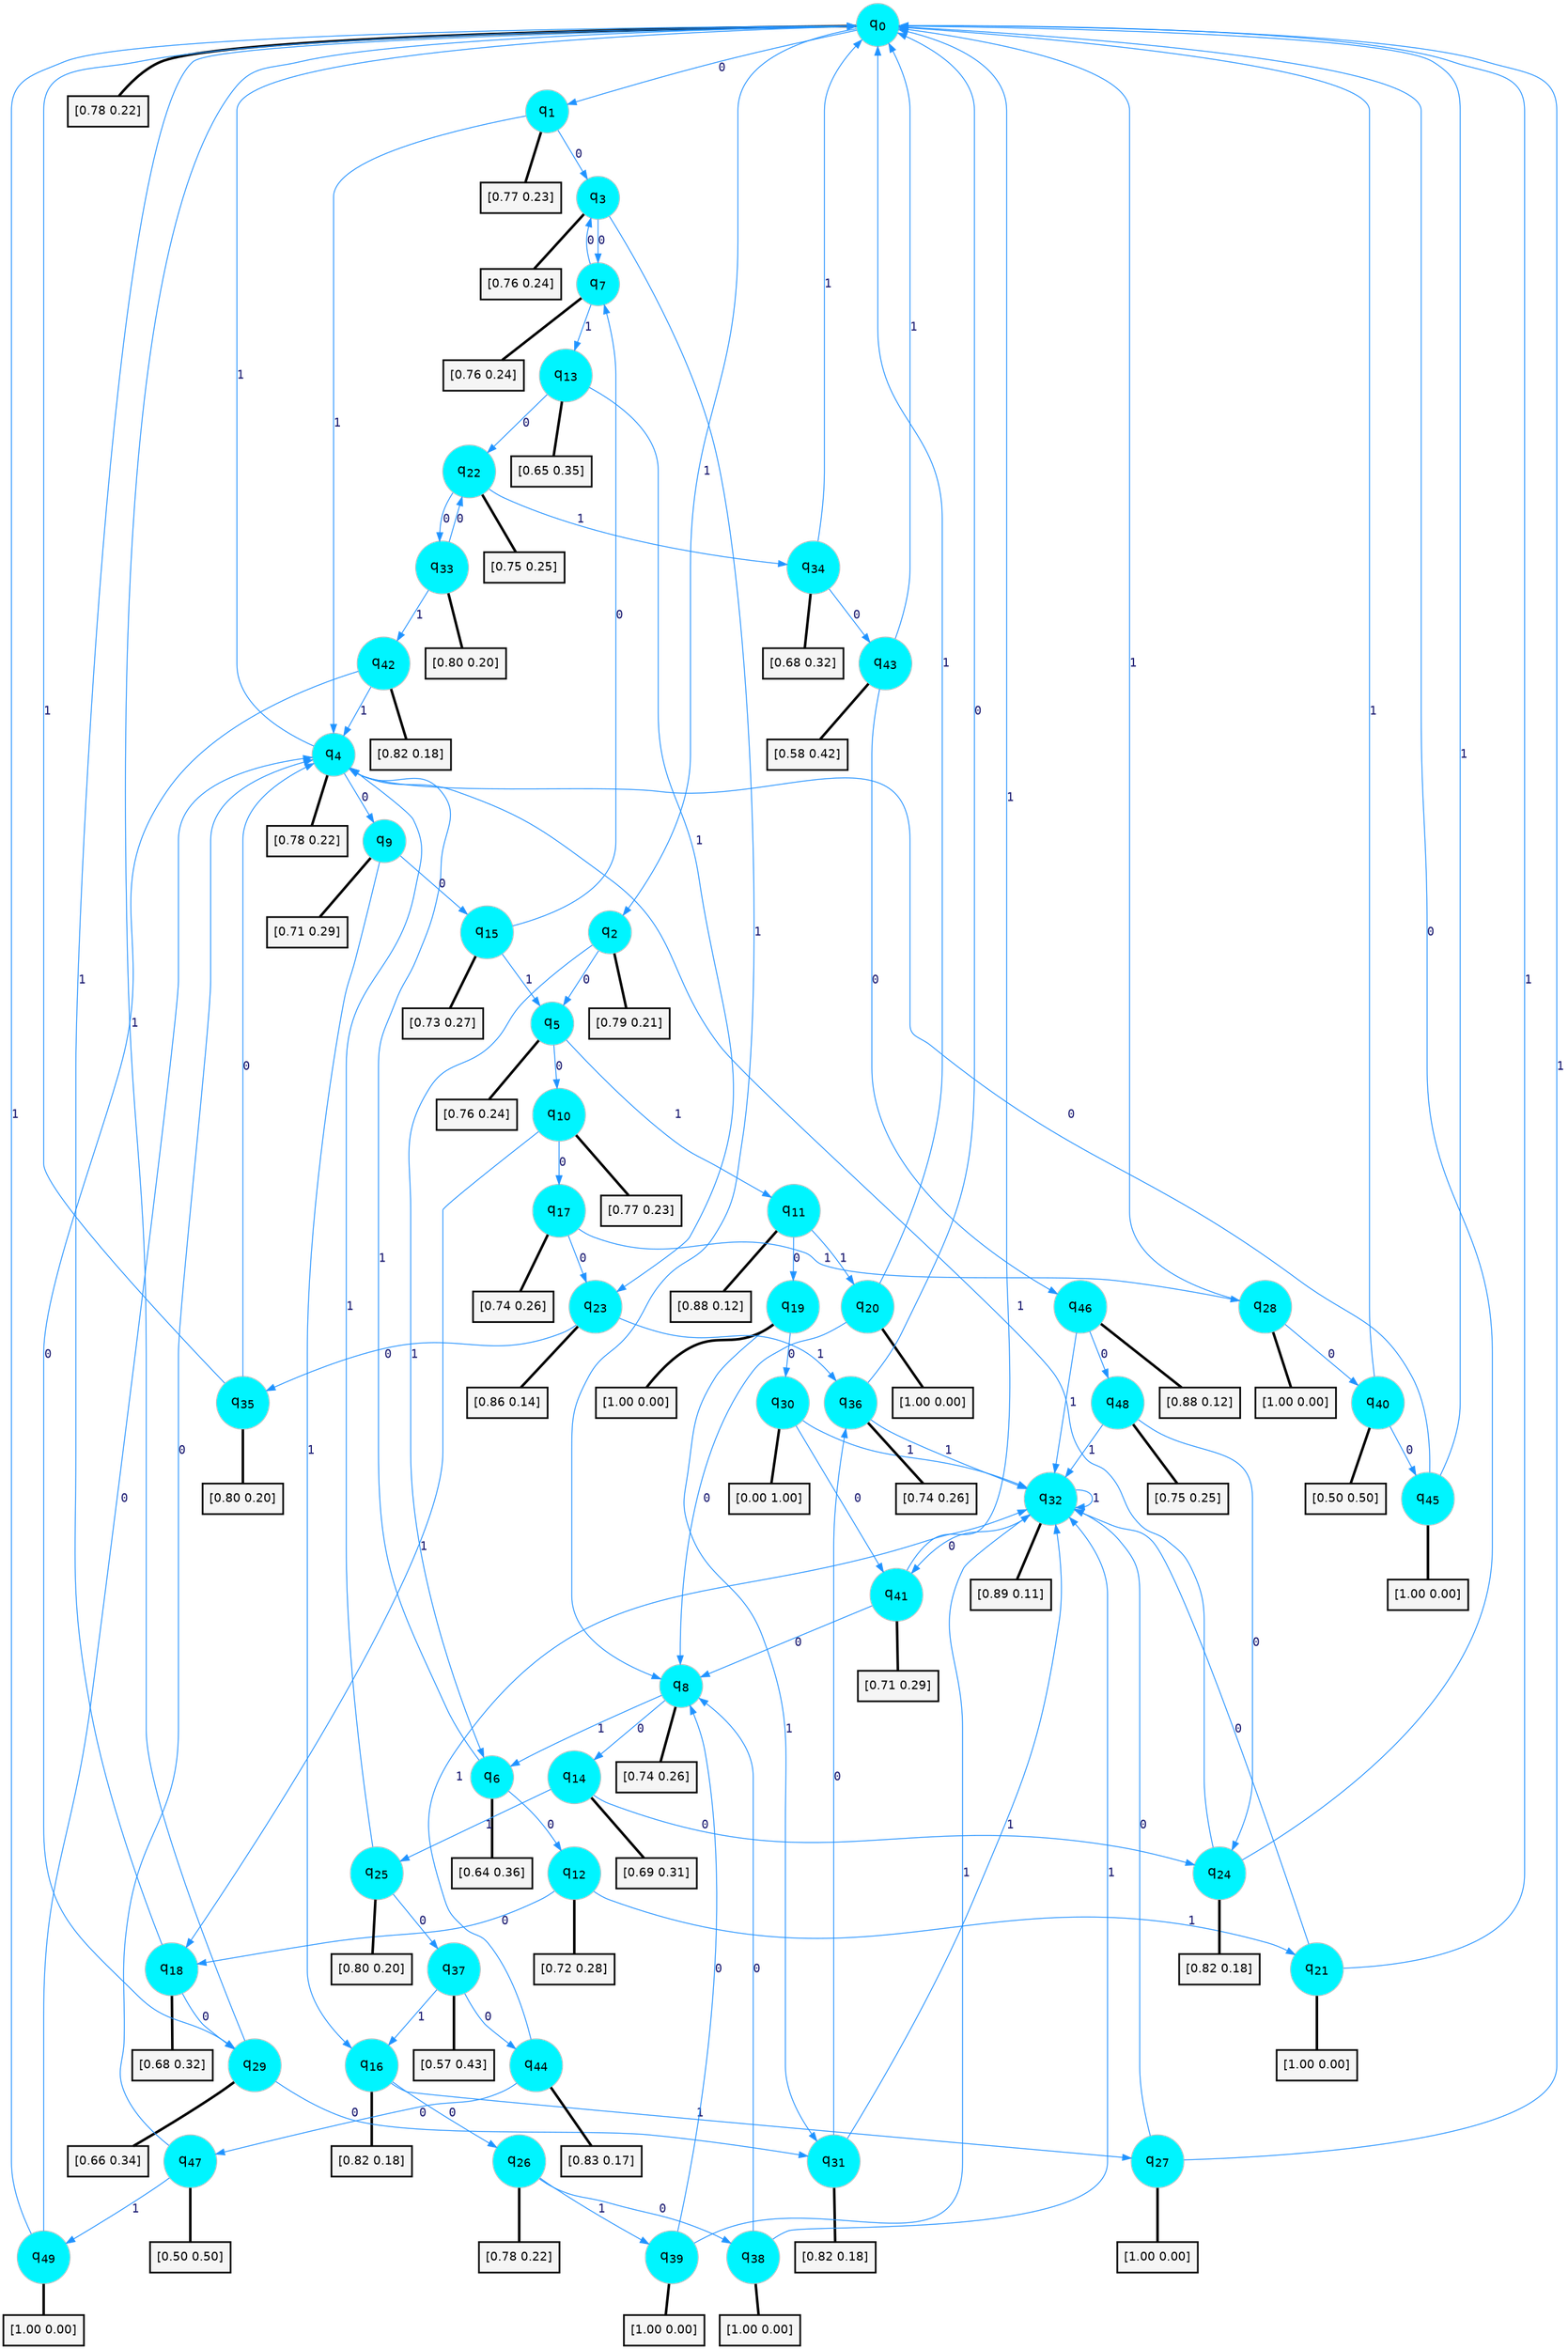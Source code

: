 digraph G {
graph [
bgcolor=transparent, dpi=300, rankdir=TD, size="40,25"];
node [
color=gray, fillcolor=turquoise1, fontcolor=black, fontname=Helvetica, fontsize=16, fontweight=bold, shape=circle, style=filled];
edge [
arrowsize=1, color=dodgerblue1, fontcolor=midnightblue, fontname=courier, fontweight=bold, penwidth=1, style=solid, weight=20];
0[label=<q<SUB>0</SUB>>];
1[label=<q<SUB>1</SUB>>];
2[label=<q<SUB>2</SUB>>];
3[label=<q<SUB>3</SUB>>];
4[label=<q<SUB>4</SUB>>];
5[label=<q<SUB>5</SUB>>];
6[label=<q<SUB>6</SUB>>];
7[label=<q<SUB>7</SUB>>];
8[label=<q<SUB>8</SUB>>];
9[label=<q<SUB>9</SUB>>];
10[label=<q<SUB>10</SUB>>];
11[label=<q<SUB>11</SUB>>];
12[label=<q<SUB>12</SUB>>];
13[label=<q<SUB>13</SUB>>];
14[label=<q<SUB>14</SUB>>];
15[label=<q<SUB>15</SUB>>];
16[label=<q<SUB>16</SUB>>];
17[label=<q<SUB>17</SUB>>];
18[label=<q<SUB>18</SUB>>];
19[label=<q<SUB>19</SUB>>];
20[label=<q<SUB>20</SUB>>];
21[label=<q<SUB>21</SUB>>];
22[label=<q<SUB>22</SUB>>];
23[label=<q<SUB>23</SUB>>];
24[label=<q<SUB>24</SUB>>];
25[label=<q<SUB>25</SUB>>];
26[label=<q<SUB>26</SUB>>];
27[label=<q<SUB>27</SUB>>];
28[label=<q<SUB>28</SUB>>];
29[label=<q<SUB>29</SUB>>];
30[label=<q<SUB>30</SUB>>];
31[label=<q<SUB>31</SUB>>];
32[label=<q<SUB>32</SUB>>];
33[label=<q<SUB>33</SUB>>];
34[label=<q<SUB>34</SUB>>];
35[label=<q<SUB>35</SUB>>];
36[label=<q<SUB>36</SUB>>];
37[label=<q<SUB>37</SUB>>];
38[label=<q<SUB>38</SUB>>];
39[label=<q<SUB>39</SUB>>];
40[label=<q<SUB>40</SUB>>];
41[label=<q<SUB>41</SUB>>];
42[label=<q<SUB>42</SUB>>];
43[label=<q<SUB>43</SUB>>];
44[label=<q<SUB>44</SUB>>];
45[label=<q<SUB>45</SUB>>];
46[label=<q<SUB>46</SUB>>];
47[label=<q<SUB>47</SUB>>];
48[label=<q<SUB>48</SUB>>];
49[label=<q<SUB>49</SUB>>];
50[label="[0.78 0.22]", shape=box,fontcolor=black, fontname=Helvetica, fontsize=14, penwidth=2, fillcolor=whitesmoke,color=black];
51[label="[0.77 0.23]", shape=box,fontcolor=black, fontname=Helvetica, fontsize=14, penwidth=2, fillcolor=whitesmoke,color=black];
52[label="[0.79 0.21]", shape=box,fontcolor=black, fontname=Helvetica, fontsize=14, penwidth=2, fillcolor=whitesmoke,color=black];
53[label="[0.76 0.24]", shape=box,fontcolor=black, fontname=Helvetica, fontsize=14, penwidth=2, fillcolor=whitesmoke,color=black];
54[label="[0.78 0.22]", shape=box,fontcolor=black, fontname=Helvetica, fontsize=14, penwidth=2, fillcolor=whitesmoke,color=black];
55[label="[0.76 0.24]", shape=box,fontcolor=black, fontname=Helvetica, fontsize=14, penwidth=2, fillcolor=whitesmoke,color=black];
56[label="[0.64 0.36]", shape=box,fontcolor=black, fontname=Helvetica, fontsize=14, penwidth=2, fillcolor=whitesmoke,color=black];
57[label="[0.76 0.24]", shape=box,fontcolor=black, fontname=Helvetica, fontsize=14, penwidth=2, fillcolor=whitesmoke,color=black];
58[label="[0.74 0.26]", shape=box,fontcolor=black, fontname=Helvetica, fontsize=14, penwidth=2, fillcolor=whitesmoke,color=black];
59[label="[0.71 0.29]", shape=box,fontcolor=black, fontname=Helvetica, fontsize=14, penwidth=2, fillcolor=whitesmoke,color=black];
60[label="[0.77 0.23]", shape=box,fontcolor=black, fontname=Helvetica, fontsize=14, penwidth=2, fillcolor=whitesmoke,color=black];
61[label="[0.88 0.12]", shape=box,fontcolor=black, fontname=Helvetica, fontsize=14, penwidth=2, fillcolor=whitesmoke,color=black];
62[label="[0.72 0.28]", shape=box,fontcolor=black, fontname=Helvetica, fontsize=14, penwidth=2, fillcolor=whitesmoke,color=black];
63[label="[0.65 0.35]", shape=box,fontcolor=black, fontname=Helvetica, fontsize=14, penwidth=2, fillcolor=whitesmoke,color=black];
64[label="[0.69 0.31]", shape=box,fontcolor=black, fontname=Helvetica, fontsize=14, penwidth=2, fillcolor=whitesmoke,color=black];
65[label="[0.73 0.27]", shape=box,fontcolor=black, fontname=Helvetica, fontsize=14, penwidth=2, fillcolor=whitesmoke,color=black];
66[label="[0.82 0.18]", shape=box,fontcolor=black, fontname=Helvetica, fontsize=14, penwidth=2, fillcolor=whitesmoke,color=black];
67[label="[0.74 0.26]", shape=box,fontcolor=black, fontname=Helvetica, fontsize=14, penwidth=2, fillcolor=whitesmoke,color=black];
68[label="[0.68 0.32]", shape=box,fontcolor=black, fontname=Helvetica, fontsize=14, penwidth=2, fillcolor=whitesmoke,color=black];
69[label="[1.00 0.00]", shape=box,fontcolor=black, fontname=Helvetica, fontsize=14, penwidth=2, fillcolor=whitesmoke,color=black];
70[label="[1.00 0.00]", shape=box,fontcolor=black, fontname=Helvetica, fontsize=14, penwidth=2, fillcolor=whitesmoke,color=black];
71[label="[1.00 0.00]", shape=box,fontcolor=black, fontname=Helvetica, fontsize=14, penwidth=2, fillcolor=whitesmoke,color=black];
72[label="[0.75 0.25]", shape=box,fontcolor=black, fontname=Helvetica, fontsize=14, penwidth=2, fillcolor=whitesmoke,color=black];
73[label="[0.86 0.14]", shape=box,fontcolor=black, fontname=Helvetica, fontsize=14, penwidth=2, fillcolor=whitesmoke,color=black];
74[label="[0.82 0.18]", shape=box,fontcolor=black, fontname=Helvetica, fontsize=14, penwidth=2, fillcolor=whitesmoke,color=black];
75[label="[0.80 0.20]", shape=box,fontcolor=black, fontname=Helvetica, fontsize=14, penwidth=2, fillcolor=whitesmoke,color=black];
76[label="[0.78 0.22]", shape=box,fontcolor=black, fontname=Helvetica, fontsize=14, penwidth=2, fillcolor=whitesmoke,color=black];
77[label="[1.00 0.00]", shape=box,fontcolor=black, fontname=Helvetica, fontsize=14, penwidth=2, fillcolor=whitesmoke,color=black];
78[label="[1.00 0.00]", shape=box,fontcolor=black, fontname=Helvetica, fontsize=14, penwidth=2, fillcolor=whitesmoke,color=black];
79[label="[0.66 0.34]", shape=box,fontcolor=black, fontname=Helvetica, fontsize=14, penwidth=2, fillcolor=whitesmoke,color=black];
80[label="[0.00 1.00]", shape=box,fontcolor=black, fontname=Helvetica, fontsize=14, penwidth=2, fillcolor=whitesmoke,color=black];
81[label="[0.82 0.18]", shape=box,fontcolor=black, fontname=Helvetica, fontsize=14, penwidth=2, fillcolor=whitesmoke,color=black];
82[label="[0.89 0.11]", shape=box,fontcolor=black, fontname=Helvetica, fontsize=14, penwidth=2, fillcolor=whitesmoke,color=black];
83[label="[0.80 0.20]", shape=box,fontcolor=black, fontname=Helvetica, fontsize=14, penwidth=2, fillcolor=whitesmoke,color=black];
84[label="[0.68 0.32]", shape=box,fontcolor=black, fontname=Helvetica, fontsize=14, penwidth=2, fillcolor=whitesmoke,color=black];
85[label="[0.80 0.20]", shape=box,fontcolor=black, fontname=Helvetica, fontsize=14, penwidth=2, fillcolor=whitesmoke,color=black];
86[label="[0.74 0.26]", shape=box,fontcolor=black, fontname=Helvetica, fontsize=14, penwidth=2, fillcolor=whitesmoke,color=black];
87[label="[0.57 0.43]", shape=box,fontcolor=black, fontname=Helvetica, fontsize=14, penwidth=2, fillcolor=whitesmoke,color=black];
88[label="[1.00 0.00]", shape=box,fontcolor=black, fontname=Helvetica, fontsize=14, penwidth=2, fillcolor=whitesmoke,color=black];
89[label="[1.00 0.00]", shape=box,fontcolor=black, fontname=Helvetica, fontsize=14, penwidth=2, fillcolor=whitesmoke,color=black];
90[label="[0.50 0.50]", shape=box,fontcolor=black, fontname=Helvetica, fontsize=14, penwidth=2, fillcolor=whitesmoke,color=black];
91[label="[0.71 0.29]", shape=box,fontcolor=black, fontname=Helvetica, fontsize=14, penwidth=2, fillcolor=whitesmoke,color=black];
92[label="[0.82 0.18]", shape=box,fontcolor=black, fontname=Helvetica, fontsize=14, penwidth=2, fillcolor=whitesmoke,color=black];
93[label="[0.58 0.42]", shape=box,fontcolor=black, fontname=Helvetica, fontsize=14, penwidth=2, fillcolor=whitesmoke,color=black];
94[label="[0.83 0.17]", shape=box,fontcolor=black, fontname=Helvetica, fontsize=14, penwidth=2, fillcolor=whitesmoke,color=black];
95[label="[1.00 0.00]", shape=box,fontcolor=black, fontname=Helvetica, fontsize=14, penwidth=2, fillcolor=whitesmoke,color=black];
96[label="[0.88 0.12]", shape=box,fontcolor=black, fontname=Helvetica, fontsize=14, penwidth=2, fillcolor=whitesmoke,color=black];
97[label="[0.50 0.50]", shape=box,fontcolor=black, fontname=Helvetica, fontsize=14, penwidth=2, fillcolor=whitesmoke,color=black];
98[label="[0.75 0.25]", shape=box,fontcolor=black, fontname=Helvetica, fontsize=14, penwidth=2, fillcolor=whitesmoke,color=black];
99[label="[1.00 0.00]", shape=box,fontcolor=black, fontname=Helvetica, fontsize=14, penwidth=2, fillcolor=whitesmoke,color=black];
0->1 [label=0];
0->2 [label=1];
0->50 [arrowhead=none, penwidth=3,color=black];
1->3 [label=0];
1->4 [label=1];
1->51 [arrowhead=none, penwidth=3,color=black];
2->5 [label=0];
2->6 [label=1];
2->52 [arrowhead=none, penwidth=3,color=black];
3->7 [label=0];
3->8 [label=1];
3->53 [arrowhead=none, penwidth=3,color=black];
4->9 [label=0];
4->0 [label=1];
4->54 [arrowhead=none, penwidth=3,color=black];
5->10 [label=0];
5->11 [label=1];
5->55 [arrowhead=none, penwidth=3,color=black];
6->12 [label=0];
6->4 [label=1];
6->56 [arrowhead=none, penwidth=3,color=black];
7->3 [label=0];
7->13 [label=1];
7->57 [arrowhead=none, penwidth=3,color=black];
8->14 [label=0];
8->6 [label=1];
8->58 [arrowhead=none, penwidth=3,color=black];
9->15 [label=0];
9->16 [label=1];
9->59 [arrowhead=none, penwidth=3,color=black];
10->17 [label=0];
10->18 [label=1];
10->60 [arrowhead=none, penwidth=3,color=black];
11->19 [label=0];
11->20 [label=1];
11->61 [arrowhead=none, penwidth=3,color=black];
12->18 [label=0];
12->21 [label=1];
12->62 [arrowhead=none, penwidth=3,color=black];
13->22 [label=0];
13->23 [label=1];
13->63 [arrowhead=none, penwidth=3,color=black];
14->24 [label=0];
14->25 [label=1];
14->64 [arrowhead=none, penwidth=3,color=black];
15->7 [label=0];
15->5 [label=1];
15->65 [arrowhead=none, penwidth=3,color=black];
16->26 [label=0];
16->27 [label=1];
16->66 [arrowhead=none, penwidth=3,color=black];
17->23 [label=0];
17->28 [label=1];
17->67 [arrowhead=none, penwidth=3,color=black];
18->29 [label=0];
18->0 [label=1];
18->68 [arrowhead=none, penwidth=3,color=black];
19->30 [label=0];
19->31 [label=1];
19->69 [arrowhead=none, penwidth=3,color=black];
20->8 [label=0];
20->0 [label=1];
20->70 [arrowhead=none, penwidth=3,color=black];
21->32 [label=0];
21->0 [label=1];
21->71 [arrowhead=none, penwidth=3,color=black];
22->33 [label=0];
22->34 [label=1];
22->72 [arrowhead=none, penwidth=3,color=black];
23->35 [label=0];
23->36 [label=1];
23->73 [arrowhead=none, penwidth=3,color=black];
24->0 [label=0];
24->4 [label=1];
24->74 [arrowhead=none, penwidth=3,color=black];
25->37 [label=0];
25->4 [label=1];
25->75 [arrowhead=none, penwidth=3,color=black];
26->38 [label=0];
26->39 [label=1];
26->76 [arrowhead=none, penwidth=3,color=black];
27->32 [label=0];
27->0 [label=1];
27->77 [arrowhead=none, penwidth=3,color=black];
28->40 [label=0];
28->0 [label=1];
28->78 [arrowhead=none, penwidth=3,color=black];
29->31 [label=0];
29->0 [label=1];
29->79 [arrowhead=none, penwidth=3,color=black];
30->41 [label=0];
30->32 [label=1];
30->80 [arrowhead=none, penwidth=3,color=black];
31->36 [label=0];
31->32 [label=1];
31->81 [arrowhead=none, penwidth=3,color=black];
32->41 [label=0];
32->32 [label=1];
32->82 [arrowhead=none, penwidth=3,color=black];
33->22 [label=0];
33->42 [label=1];
33->83 [arrowhead=none, penwidth=3,color=black];
34->43 [label=0];
34->0 [label=1];
34->84 [arrowhead=none, penwidth=3,color=black];
35->4 [label=0];
35->0 [label=1];
35->85 [arrowhead=none, penwidth=3,color=black];
36->0 [label=0];
36->32 [label=1];
36->86 [arrowhead=none, penwidth=3,color=black];
37->44 [label=0];
37->16 [label=1];
37->87 [arrowhead=none, penwidth=3,color=black];
38->8 [label=0];
38->32 [label=1];
38->88 [arrowhead=none, penwidth=3,color=black];
39->8 [label=0];
39->32 [label=1];
39->89 [arrowhead=none, penwidth=3,color=black];
40->45 [label=0];
40->0 [label=1];
40->90 [arrowhead=none, penwidth=3,color=black];
41->8 [label=0];
41->0 [label=1];
41->91 [arrowhead=none, penwidth=3,color=black];
42->29 [label=0];
42->4 [label=1];
42->92 [arrowhead=none, penwidth=3,color=black];
43->46 [label=0];
43->0 [label=1];
43->93 [arrowhead=none, penwidth=3,color=black];
44->47 [label=0];
44->32 [label=1];
44->94 [arrowhead=none, penwidth=3,color=black];
45->4 [label=0];
45->0 [label=1];
45->95 [arrowhead=none, penwidth=3,color=black];
46->48 [label=0];
46->32 [label=1];
46->96 [arrowhead=none, penwidth=3,color=black];
47->4 [label=0];
47->49 [label=1];
47->97 [arrowhead=none, penwidth=3,color=black];
48->24 [label=0];
48->32 [label=1];
48->98 [arrowhead=none, penwidth=3,color=black];
49->4 [label=0];
49->0 [label=1];
49->99 [arrowhead=none, penwidth=3,color=black];
}

